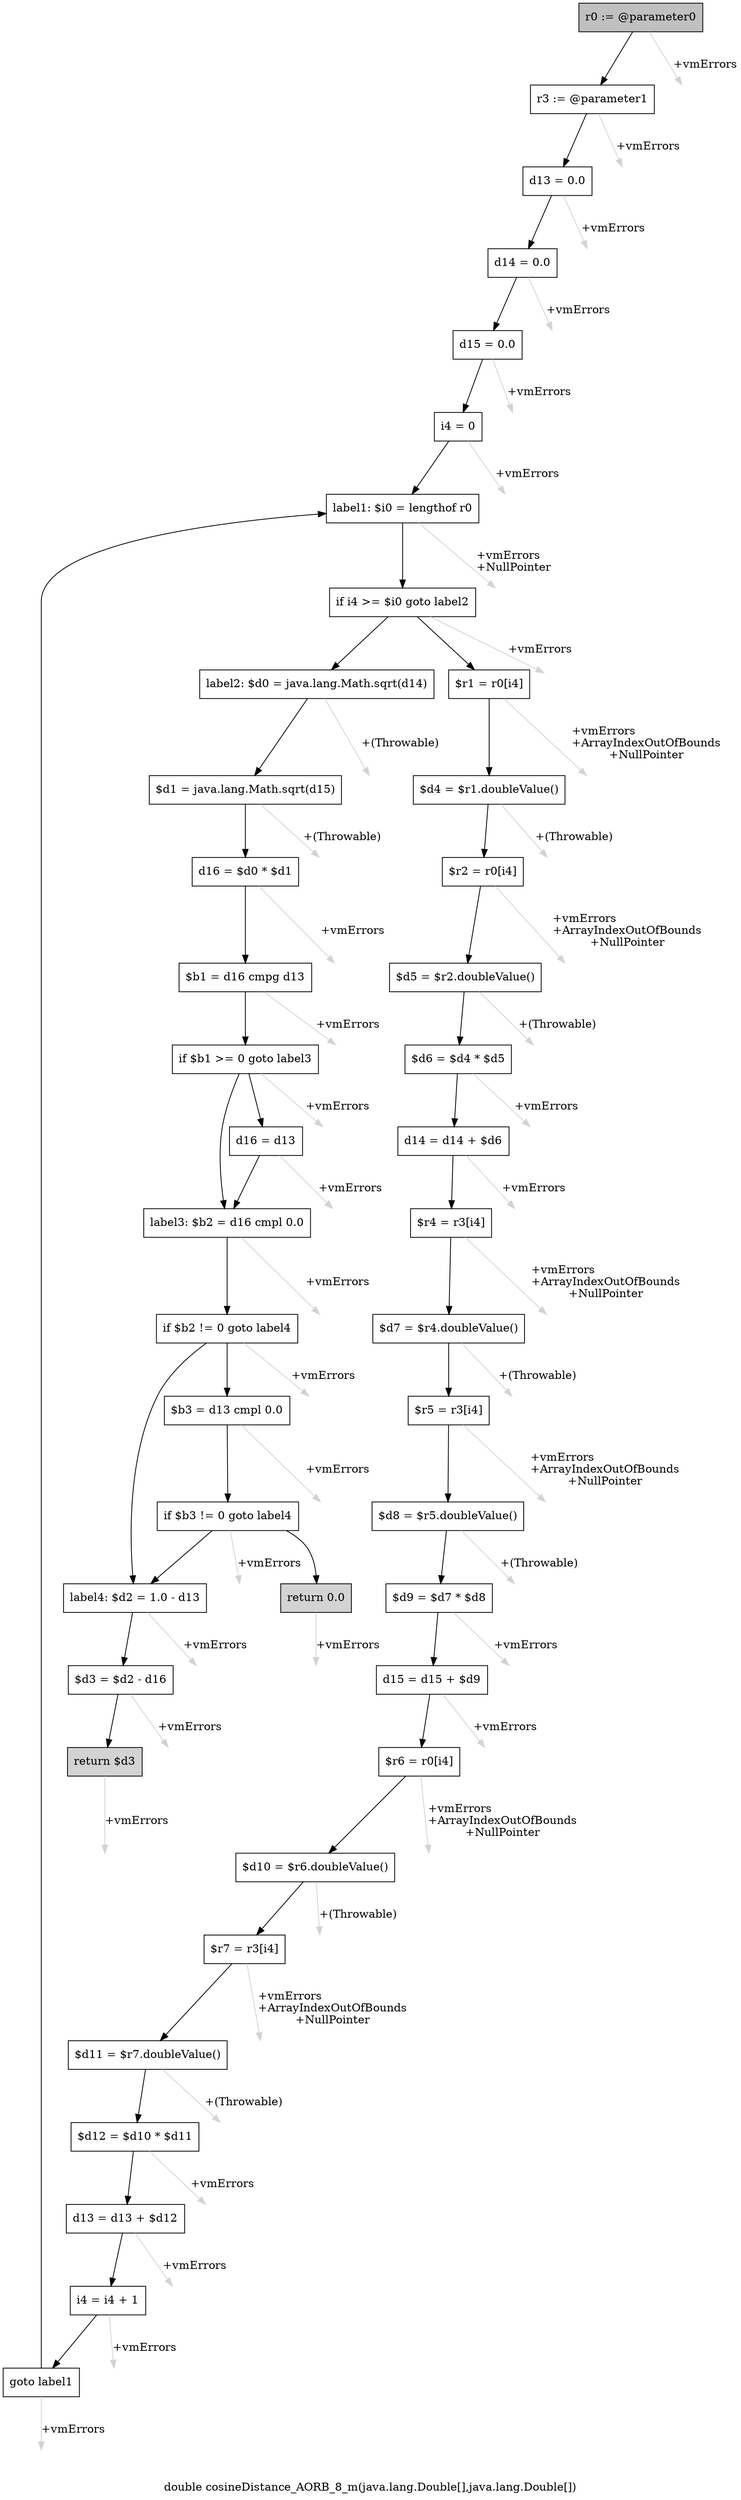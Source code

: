 digraph "double cosineDistance_AORB_8_m(java.lang.Double[],java.lang.Double[])" {
    label="double cosineDistance_AORB_8_m(java.lang.Double[],java.lang.Double[])";
    node [shape=box];
    "0" [style=filled,fillcolor=gray,label="r0 := @parameter0",];
    "1" [label="r3 := @parameter1",];
    "0"->"1" [color=black,];
    "42" [style=invis,label="Esc",];
    "0"->"42" [color=lightgray,label="\l+vmErrors",];
    "2" [label="d13 = 0.0",];
    "1"->"2" [color=black,];
    "43" [style=invis,label="Esc",];
    "1"->"43" [color=lightgray,label="\l+vmErrors",];
    "3" [label="d14 = 0.0",];
    "2"->"3" [color=black,];
    "44" [style=invis,label="Esc",];
    "2"->"44" [color=lightgray,label="\l+vmErrors",];
    "4" [label="d15 = 0.0",];
    "3"->"4" [color=black,];
    "45" [style=invis,label="Esc",];
    "3"->"45" [color=lightgray,label="\l+vmErrors",];
    "5" [label="i4 = 0",];
    "4"->"5" [color=black,];
    "46" [style=invis,label="Esc",];
    "4"->"46" [color=lightgray,label="\l+vmErrors",];
    "6" [label="label1: $i0 = lengthof r0",];
    "5"->"6" [color=black,];
    "47" [style=invis,label="Esc",];
    "5"->"47" [color=lightgray,label="\l+vmErrors",];
    "7" [label="if i4 >= $i0 goto label2",];
    "6"->"7" [color=black,];
    "48" [style=invis,label="Esc",];
    "6"->"48" [color=lightgray,label="\l+vmErrors\l+NullPointer",];
    "8" [label="$r1 = r0[i4]",];
    "7"->"8" [color=black,];
    "28" [label="label2: $d0 = java.lang.Math.sqrt(d14)",];
    "7"->"28" [color=black,];
    "49" [style=invis,label="Esc",];
    "7"->"49" [color=lightgray,label="\l+vmErrors",];
    "9" [label="$d4 = $r1.doubleValue()",];
    "8"->"9" [color=black,];
    "50" [style=invis,label="Esc",];
    "8"->"50" [color=lightgray,label="\l+vmErrors\l+ArrayIndexOutOfBounds\l+NullPointer",];
    "10" [label="$r2 = r0[i4]",];
    "9"->"10" [color=black,];
    "51" [style=invis,label="Esc",];
    "9"->"51" [color=lightgray,label="\l+(Throwable)",];
    "11" [label="$d5 = $r2.doubleValue()",];
    "10"->"11" [color=black,];
    "52" [style=invis,label="Esc",];
    "10"->"52" [color=lightgray,label="\l+vmErrors\l+ArrayIndexOutOfBounds\l+NullPointer",];
    "12" [label="$d6 = $d4 * $d5",];
    "11"->"12" [color=black,];
    "53" [style=invis,label="Esc",];
    "11"->"53" [color=lightgray,label="\l+(Throwable)",];
    "13" [label="d14 = d14 + $d6",];
    "12"->"13" [color=black,];
    "54" [style=invis,label="Esc",];
    "12"->"54" [color=lightgray,label="\l+vmErrors",];
    "14" [label="$r4 = r3[i4]",];
    "13"->"14" [color=black,];
    "55" [style=invis,label="Esc",];
    "13"->"55" [color=lightgray,label="\l+vmErrors",];
    "15" [label="$d7 = $r4.doubleValue()",];
    "14"->"15" [color=black,];
    "56" [style=invis,label="Esc",];
    "14"->"56" [color=lightgray,label="\l+vmErrors\l+ArrayIndexOutOfBounds\l+NullPointer",];
    "16" [label="$r5 = r3[i4]",];
    "15"->"16" [color=black,];
    "57" [style=invis,label="Esc",];
    "15"->"57" [color=lightgray,label="\l+(Throwable)",];
    "17" [label="$d8 = $r5.doubleValue()",];
    "16"->"17" [color=black,];
    "58" [style=invis,label="Esc",];
    "16"->"58" [color=lightgray,label="\l+vmErrors\l+ArrayIndexOutOfBounds\l+NullPointer",];
    "18" [label="$d9 = $d7 * $d8",];
    "17"->"18" [color=black,];
    "59" [style=invis,label="Esc",];
    "17"->"59" [color=lightgray,label="\l+(Throwable)",];
    "19" [label="d15 = d15 + $d9",];
    "18"->"19" [color=black,];
    "60" [style=invis,label="Esc",];
    "18"->"60" [color=lightgray,label="\l+vmErrors",];
    "20" [label="$r6 = r0[i4]",];
    "19"->"20" [color=black,];
    "61" [style=invis,label="Esc",];
    "19"->"61" [color=lightgray,label="\l+vmErrors",];
    "21" [label="$d10 = $r6.doubleValue()",];
    "20"->"21" [color=black,];
    "62" [style=invis,label="Esc",];
    "20"->"62" [color=lightgray,label="\l+vmErrors\l+ArrayIndexOutOfBounds\l+NullPointer",];
    "22" [label="$r7 = r3[i4]",];
    "21"->"22" [color=black,];
    "63" [style=invis,label="Esc",];
    "21"->"63" [color=lightgray,label="\l+(Throwable)",];
    "23" [label="$d11 = $r7.doubleValue()",];
    "22"->"23" [color=black,];
    "64" [style=invis,label="Esc",];
    "22"->"64" [color=lightgray,label="\l+vmErrors\l+ArrayIndexOutOfBounds\l+NullPointer",];
    "24" [label="$d12 = $d10 * $d11",];
    "23"->"24" [color=black,];
    "65" [style=invis,label="Esc",];
    "23"->"65" [color=lightgray,label="\l+(Throwable)",];
    "25" [label="d13 = d13 + $d12",];
    "24"->"25" [color=black,];
    "66" [style=invis,label="Esc",];
    "24"->"66" [color=lightgray,label="\l+vmErrors",];
    "26" [label="i4 = i4 + 1",];
    "25"->"26" [color=black,];
    "67" [style=invis,label="Esc",];
    "25"->"67" [color=lightgray,label="\l+vmErrors",];
    "27" [label="goto label1",];
    "26"->"27" [color=black,];
    "68" [style=invis,label="Esc",];
    "26"->"68" [color=lightgray,label="\l+vmErrors",];
    "27"->"6" [color=black,];
    "69" [style=invis,label="Esc",];
    "27"->"69" [color=lightgray,label="\l+vmErrors",];
    "29" [label="$d1 = java.lang.Math.sqrt(d15)",];
    "28"->"29" [color=black,];
    "70" [style=invis,label="Esc",];
    "28"->"70" [color=lightgray,label="\l+(Throwable)",];
    "30" [label="d16 = $d0 * $d1",];
    "29"->"30" [color=black,];
    "71" [style=invis,label="Esc",];
    "29"->"71" [color=lightgray,label="\l+(Throwable)",];
    "31" [label="$b1 = d16 cmpg d13",];
    "30"->"31" [color=black,];
    "72" [style=invis,label="Esc",];
    "30"->"72" [color=lightgray,label="\l+vmErrors",];
    "32" [label="if $b1 >= 0 goto label3",];
    "31"->"32" [color=black,];
    "73" [style=invis,label="Esc",];
    "31"->"73" [color=lightgray,label="\l+vmErrors",];
    "33" [label="d16 = d13",];
    "32"->"33" [color=black,];
    "34" [label="label3: $b2 = d16 cmpl 0.0",];
    "32"->"34" [color=black,];
    "74" [style=invis,label="Esc",];
    "32"->"74" [color=lightgray,label="\l+vmErrors",];
    "33"->"34" [color=black,];
    "75" [style=invis,label="Esc",];
    "33"->"75" [color=lightgray,label="\l+vmErrors",];
    "35" [label="if $b2 != 0 goto label4",];
    "34"->"35" [color=black,];
    "76" [style=invis,label="Esc",];
    "34"->"76" [color=lightgray,label="\l+vmErrors",];
    "36" [label="$b3 = d13 cmpl 0.0",];
    "35"->"36" [color=black,];
    "39" [label="label4: $d2 = 1.0 - d13",];
    "35"->"39" [color=black,];
    "77" [style=invis,label="Esc",];
    "35"->"77" [color=lightgray,label="\l+vmErrors",];
    "37" [label="if $b3 != 0 goto label4",];
    "36"->"37" [color=black,];
    "78" [style=invis,label="Esc",];
    "36"->"78" [color=lightgray,label="\l+vmErrors",];
    "38" [style=filled,fillcolor=lightgray,label="return 0.0",];
    "37"->"38" [color=black,];
    "37"->"39" [color=black,];
    "79" [style=invis,label="Esc",];
    "37"->"79" [color=lightgray,label="\l+vmErrors",];
    "80" [style=invis,label="Esc",];
    "38"->"80" [color=lightgray,label="\l+vmErrors",];
    "40" [label="$d3 = $d2 - d16",];
    "39"->"40" [color=black,];
    "81" [style=invis,label="Esc",];
    "39"->"81" [color=lightgray,label="\l+vmErrors",];
    "41" [style=filled,fillcolor=lightgray,label="return $d3",];
    "40"->"41" [color=black,];
    "82" [style=invis,label="Esc",];
    "40"->"82" [color=lightgray,label="\l+vmErrors",];
    "83" [style=invis,label="Esc",];
    "41"->"83" [color=lightgray,label="\l+vmErrors",];
}
